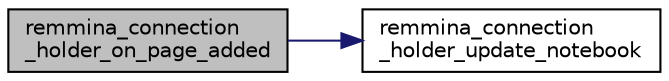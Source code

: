 digraph "remmina_connection_holder_on_page_added"
{
  edge [fontname="Helvetica",fontsize="10",labelfontname="Helvetica",labelfontsize="10"];
  node [fontname="Helvetica",fontsize="10",shape=record];
  rankdir="LR";
  Node4971 [label="remmina_connection\l_holder_on_page_added",height=0.2,width=0.4,color="black", fillcolor="grey75", style="filled", fontcolor="black"];
  Node4971 -> Node4972 [color="midnightblue",fontsize="10",style="solid",fontname="Helvetica"];
  Node4972 [label="remmina_connection\l_holder_update_notebook",height=0.2,width=0.4,color="black", fillcolor="white", style="filled",URL="$remmina__connection__window_8c.html#ae9bb344de3fcb51b6ecf56a664b6a3cb"];
}
